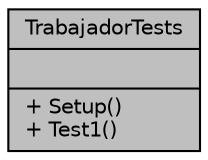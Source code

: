 digraph "TrabajadorTests"
{
 // INTERACTIVE_SVG=YES
 // LATEX_PDF_SIZE
  edge [fontname="Helvetica",fontsize="10",labelfontname="Helvetica",labelfontsize="10"];
  node [fontname="Helvetica",fontsize="10",shape=record];
  Node1 [label="{TrabajadorTests\n||+ Setup()\l+ Test1()\l}",height=0.2,width=0.4,color="black", fillcolor="grey75", style="filled", fontcolor="black",tooltip="Tests de la clase Trabajador"];
}
